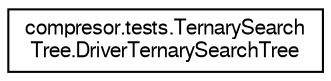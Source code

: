 digraph "Representación gráfica de la clase"
{
  edge [fontname="FreeSans",fontsize="10",labelfontname="FreeSans",labelfontsize="10"];
  node [fontname="FreeSans",fontsize="10",shape=record];
  rankdir="LR";
  Node0 [label="compresor.tests.TernarySearch\lTree.DriverTernarySearchTree",height=0.2,width=0.4,color="black", fillcolor="white", style="filled",URL="$classcompresor_1_1tests_1_1_ternary_search_tree_1_1_driver_ternary_search_tree.html"];
}
